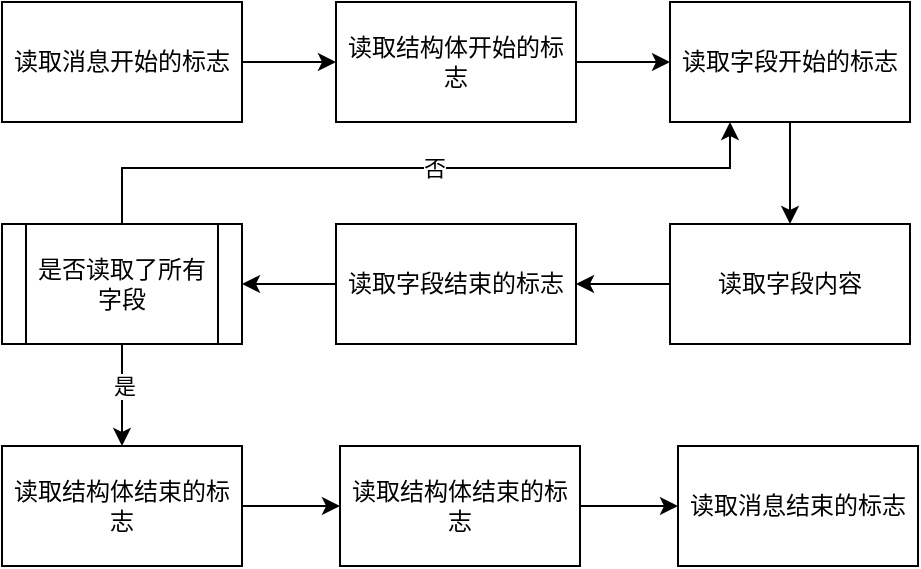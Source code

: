 <mxfile version="23.1.5" type="device">
  <diagram name="第 1 页" id="jgar2wl3oYclChfsqZga">
    <mxGraphModel dx="1025" dy="854" grid="0" gridSize="10" guides="1" tooltips="1" connect="1" arrows="1" fold="1" page="1" pageScale="1" pageWidth="827" pageHeight="1169" math="0" shadow="0">
      <root>
        <mxCell id="0" />
        <mxCell id="1" parent="0" />
        <mxCell id="b8yJQDJiUYAxETwQN9pN-10" style="edgeStyle=orthogonalEdgeStyle;rounded=0;orthogonalLoop=1;jettySize=auto;html=1;entryX=0;entryY=0.5;entryDx=0;entryDy=0;" edge="1" parent="1" source="b8yJQDJiUYAxETwQN9pN-1" target="b8yJQDJiUYAxETwQN9pN-2">
          <mxGeometry relative="1" as="geometry" />
        </mxCell>
        <mxCell id="b8yJQDJiUYAxETwQN9pN-1" value="读取消息开始的标志" style="rounded=0;whiteSpace=wrap;html=1;" vertex="1" parent="1">
          <mxGeometry x="185" y="190" width="120" height="60" as="geometry" />
        </mxCell>
        <mxCell id="b8yJQDJiUYAxETwQN9pN-11" style="edgeStyle=orthogonalEdgeStyle;rounded=0;orthogonalLoop=1;jettySize=auto;html=1;entryX=0;entryY=0.5;entryDx=0;entryDy=0;" edge="1" parent="1" source="b8yJQDJiUYAxETwQN9pN-2" target="b8yJQDJiUYAxETwQN9pN-3">
          <mxGeometry relative="1" as="geometry" />
        </mxCell>
        <mxCell id="b8yJQDJiUYAxETwQN9pN-2" value="读取结构体开始的标志" style="rounded=0;whiteSpace=wrap;html=1;" vertex="1" parent="1">
          <mxGeometry x="352" y="190" width="120" height="60" as="geometry" />
        </mxCell>
        <mxCell id="b8yJQDJiUYAxETwQN9pN-12" style="edgeStyle=orthogonalEdgeStyle;rounded=0;orthogonalLoop=1;jettySize=auto;html=1;" edge="1" parent="1" source="b8yJQDJiUYAxETwQN9pN-3" target="b8yJQDJiUYAxETwQN9pN-4">
          <mxGeometry relative="1" as="geometry" />
        </mxCell>
        <mxCell id="b8yJQDJiUYAxETwQN9pN-3" value="读取字段开始的标志" style="rounded=0;whiteSpace=wrap;html=1;" vertex="1" parent="1">
          <mxGeometry x="519" y="190" width="120" height="60" as="geometry" />
        </mxCell>
        <mxCell id="b8yJQDJiUYAxETwQN9pN-13" style="edgeStyle=orthogonalEdgeStyle;rounded=0;orthogonalLoop=1;jettySize=auto;html=1;entryX=1;entryY=0.5;entryDx=0;entryDy=0;" edge="1" parent="1" source="b8yJQDJiUYAxETwQN9pN-4" target="b8yJQDJiUYAxETwQN9pN-5">
          <mxGeometry relative="1" as="geometry" />
        </mxCell>
        <mxCell id="b8yJQDJiUYAxETwQN9pN-4" value="读取字段内容" style="rounded=0;whiteSpace=wrap;html=1;" vertex="1" parent="1">
          <mxGeometry x="519" y="301" width="120" height="60" as="geometry" />
        </mxCell>
        <mxCell id="b8yJQDJiUYAxETwQN9pN-14" style="edgeStyle=orthogonalEdgeStyle;rounded=0;orthogonalLoop=1;jettySize=auto;html=1;entryX=1;entryY=0.5;entryDx=0;entryDy=0;" edge="1" parent="1" source="b8yJQDJiUYAxETwQN9pN-5" target="b8yJQDJiUYAxETwQN9pN-8">
          <mxGeometry relative="1" as="geometry" />
        </mxCell>
        <mxCell id="b8yJQDJiUYAxETwQN9pN-5" value="读取字段结束的标志" style="rounded=0;whiteSpace=wrap;html=1;" vertex="1" parent="1">
          <mxGeometry x="352" y="301" width="120" height="60" as="geometry" />
        </mxCell>
        <mxCell id="b8yJQDJiUYAxETwQN9pN-19" style="edgeStyle=orthogonalEdgeStyle;rounded=0;orthogonalLoop=1;jettySize=auto;html=1;entryX=0;entryY=0.5;entryDx=0;entryDy=0;" edge="1" parent="1" source="b8yJQDJiUYAxETwQN9pN-6" target="b8yJQDJiUYAxETwQN9pN-7">
          <mxGeometry relative="1" as="geometry" />
        </mxCell>
        <mxCell id="b8yJQDJiUYAxETwQN9pN-6" value="读取结构体结束的标志" style="rounded=0;whiteSpace=wrap;html=1;" vertex="1" parent="1">
          <mxGeometry x="185" y="412" width="120" height="60" as="geometry" />
        </mxCell>
        <mxCell id="b8yJQDJiUYAxETwQN9pN-20" style="edgeStyle=orthogonalEdgeStyle;rounded=0;orthogonalLoop=1;jettySize=auto;html=1;entryX=0;entryY=0.5;entryDx=0;entryDy=0;" edge="1" parent="1" source="b8yJQDJiUYAxETwQN9pN-7" target="b8yJQDJiUYAxETwQN9pN-9">
          <mxGeometry relative="1" as="geometry" />
        </mxCell>
        <mxCell id="b8yJQDJiUYAxETwQN9pN-7" value="读取结构体结束的标志" style="rounded=0;whiteSpace=wrap;html=1;" vertex="1" parent="1">
          <mxGeometry x="354" y="412" width="120" height="60" as="geometry" />
        </mxCell>
        <mxCell id="b8yJQDJiUYAxETwQN9pN-15" style="edgeStyle=orthogonalEdgeStyle;rounded=0;orthogonalLoop=1;jettySize=auto;html=1;entryX=0.25;entryY=1;entryDx=0;entryDy=0;" edge="1" parent="1" source="b8yJQDJiUYAxETwQN9pN-8" target="b8yJQDJiUYAxETwQN9pN-3">
          <mxGeometry relative="1" as="geometry">
            <Array as="points">
              <mxPoint x="245" y="273" />
              <mxPoint x="549" y="273" />
            </Array>
          </mxGeometry>
        </mxCell>
        <mxCell id="b8yJQDJiUYAxETwQN9pN-16" value="否" style="edgeLabel;html=1;align=center;verticalAlign=middle;resizable=0;points=[];" vertex="1" connectable="0" parent="b8yJQDJiUYAxETwQN9pN-15">
          <mxGeometry x="0.037" relative="1" as="geometry">
            <mxPoint as="offset" />
          </mxGeometry>
        </mxCell>
        <mxCell id="b8yJQDJiUYAxETwQN9pN-17" style="edgeStyle=orthogonalEdgeStyle;rounded=0;orthogonalLoop=1;jettySize=auto;html=1;entryX=0.5;entryY=0;entryDx=0;entryDy=0;" edge="1" parent="1" source="b8yJQDJiUYAxETwQN9pN-8" target="b8yJQDJiUYAxETwQN9pN-6">
          <mxGeometry relative="1" as="geometry" />
        </mxCell>
        <mxCell id="b8yJQDJiUYAxETwQN9pN-18" value="是" style="edgeLabel;html=1;align=center;verticalAlign=middle;resizable=0;points=[];" vertex="1" connectable="0" parent="b8yJQDJiUYAxETwQN9pN-17">
          <mxGeometry x="-0.176" y="1" relative="1" as="geometry">
            <mxPoint as="offset" />
          </mxGeometry>
        </mxCell>
        <mxCell id="b8yJQDJiUYAxETwQN9pN-8" value="是否读取了所有字段" style="shape=process;whiteSpace=wrap;html=1;backgroundOutline=1;" vertex="1" parent="1">
          <mxGeometry x="185" y="301" width="120" height="60" as="geometry" />
        </mxCell>
        <mxCell id="b8yJQDJiUYAxETwQN9pN-9" value="读取消息结束的标志" style="rounded=0;whiteSpace=wrap;html=1;" vertex="1" parent="1">
          <mxGeometry x="523" y="412" width="120" height="60" as="geometry" />
        </mxCell>
      </root>
    </mxGraphModel>
  </diagram>
</mxfile>
